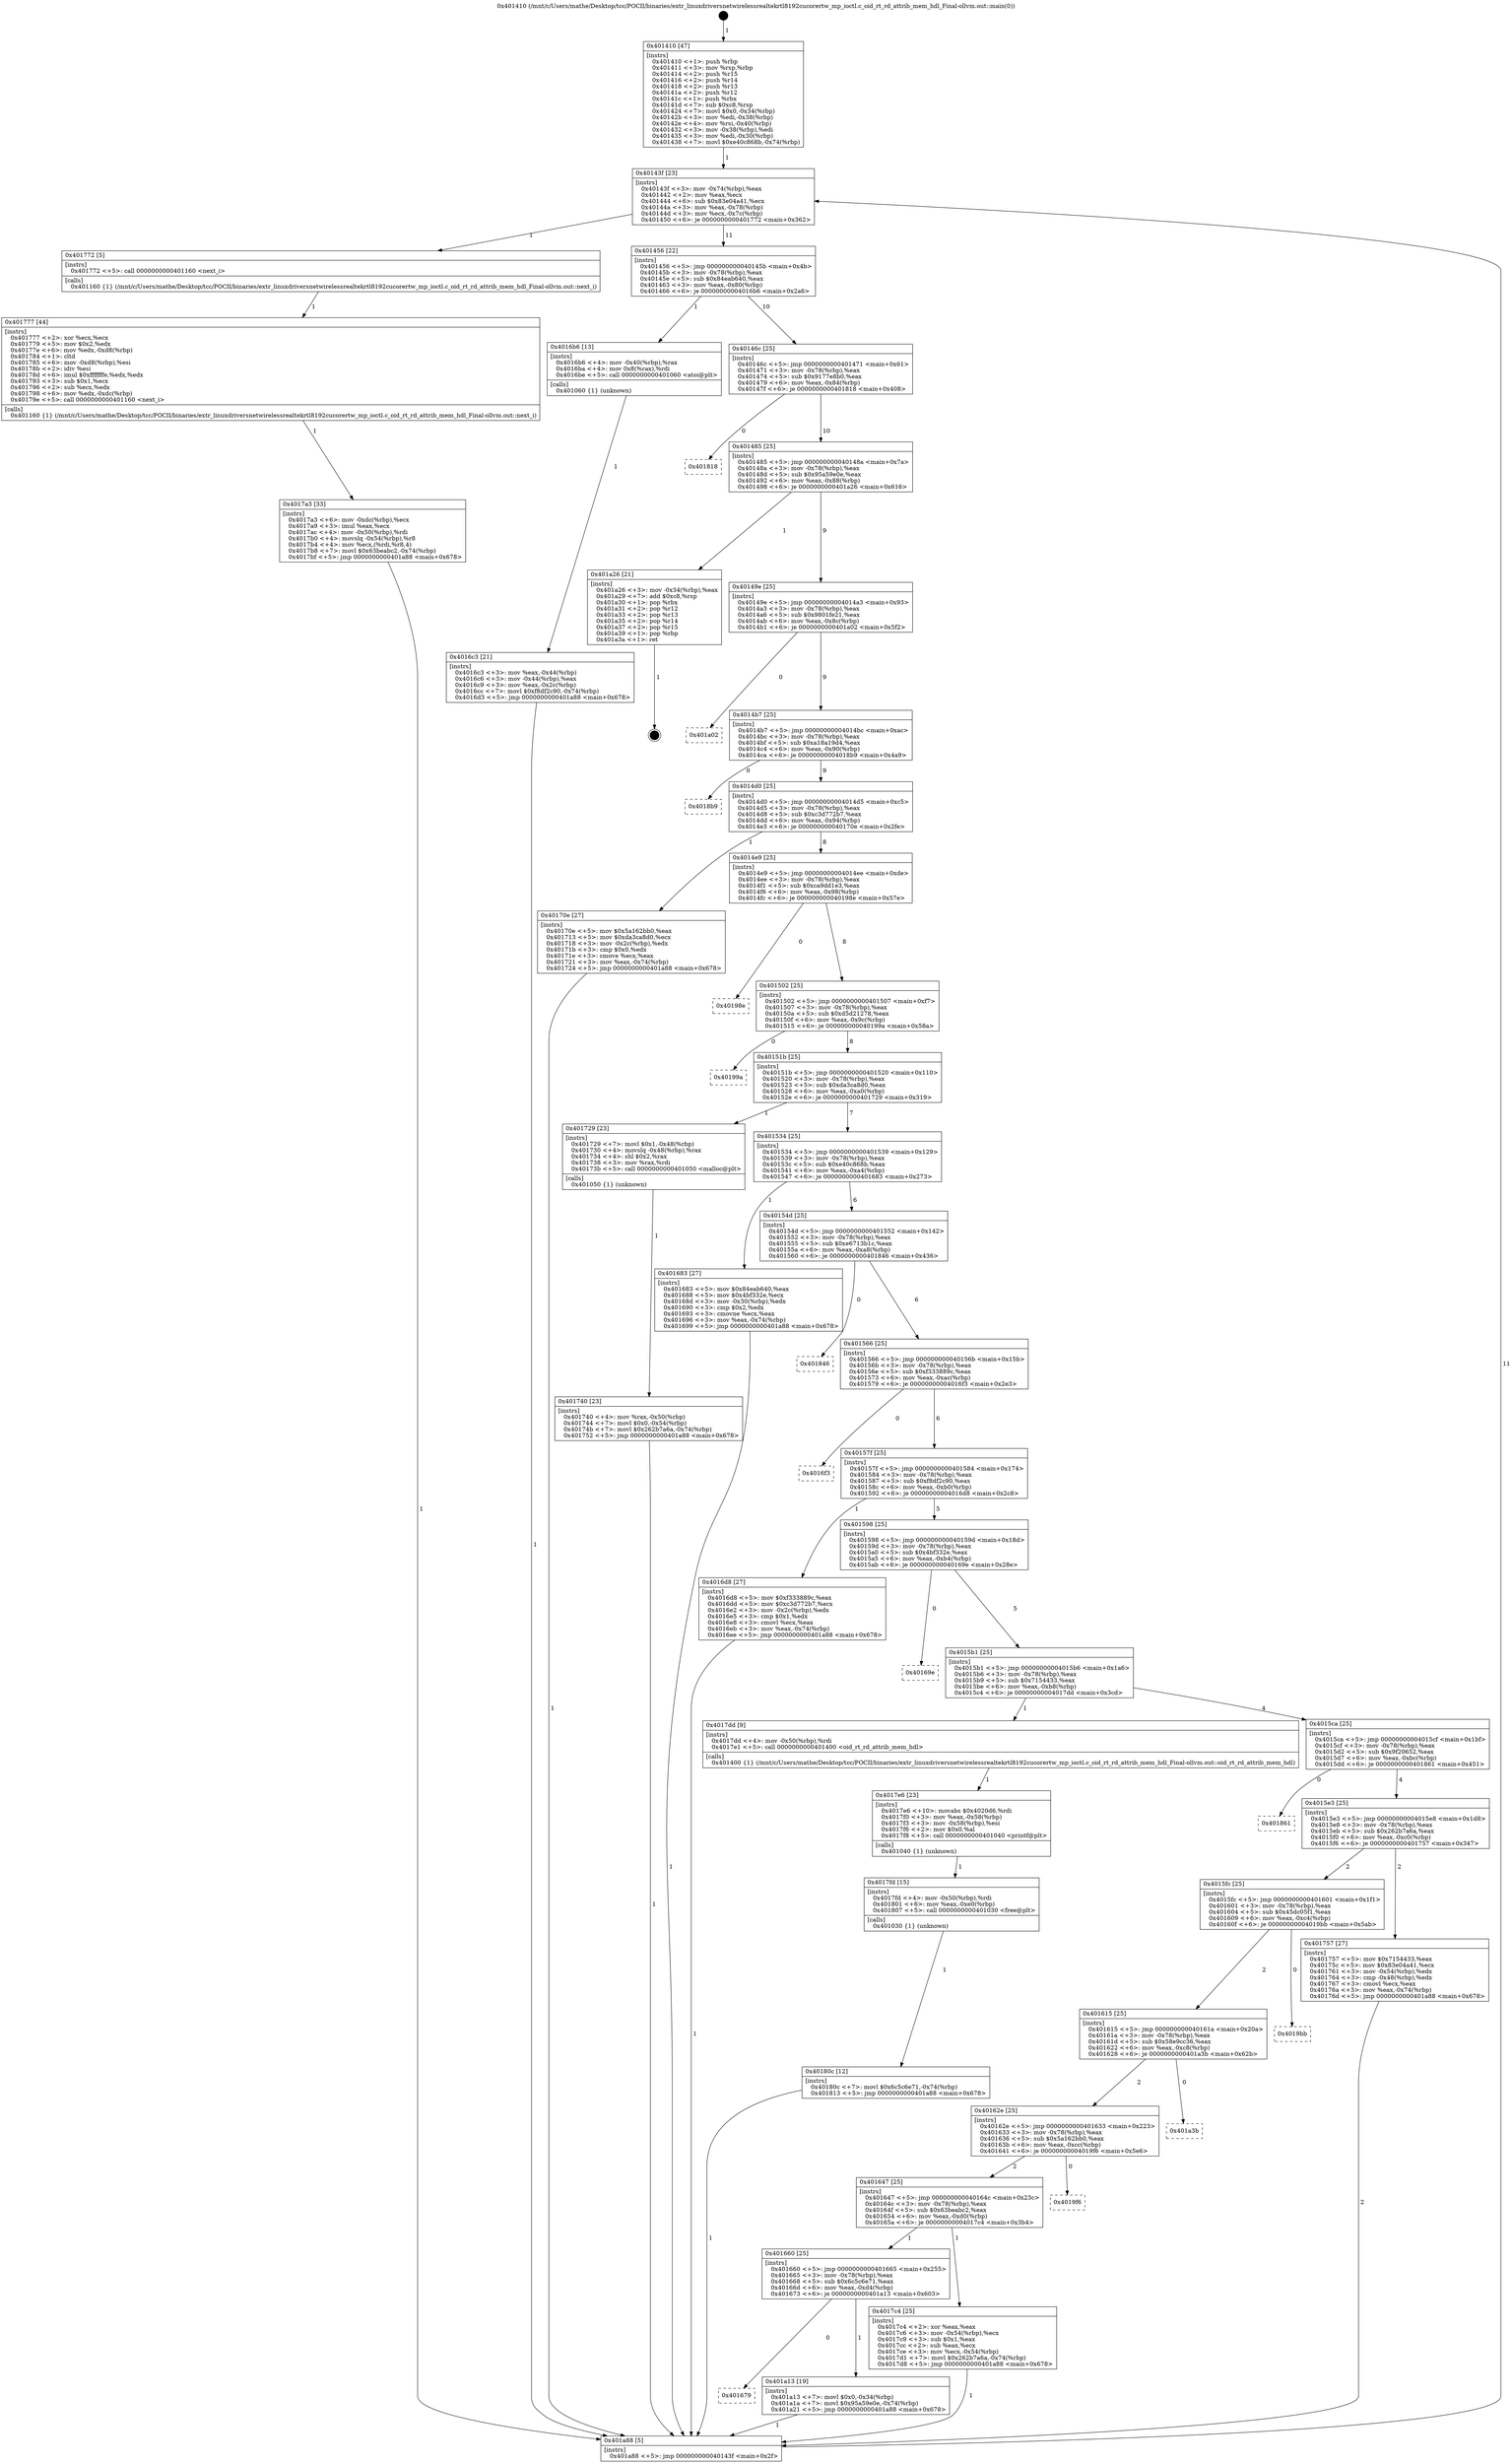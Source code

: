 digraph "0x401410" {
  label = "0x401410 (/mnt/c/Users/mathe/Desktop/tcc/POCII/binaries/extr_linuxdriversnetwirelessrealtekrtl8192cucorertw_mp_ioctl.c_oid_rt_rd_attrib_mem_hdl_Final-ollvm.out::main(0))"
  labelloc = "t"
  node[shape=record]

  Entry [label="",width=0.3,height=0.3,shape=circle,fillcolor=black,style=filled]
  "0x40143f" [label="{
     0x40143f [23]\l
     | [instrs]\l
     &nbsp;&nbsp;0x40143f \<+3\>: mov -0x74(%rbp),%eax\l
     &nbsp;&nbsp;0x401442 \<+2\>: mov %eax,%ecx\l
     &nbsp;&nbsp;0x401444 \<+6\>: sub $0x83e04a41,%ecx\l
     &nbsp;&nbsp;0x40144a \<+3\>: mov %eax,-0x78(%rbp)\l
     &nbsp;&nbsp;0x40144d \<+3\>: mov %ecx,-0x7c(%rbp)\l
     &nbsp;&nbsp;0x401450 \<+6\>: je 0000000000401772 \<main+0x362\>\l
  }"]
  "0x401772" [label="{
     0x401772 [5]\l
     | [instrs]\l
     &nbsp;&nbsp;0x401772 \<+5\>: call 0000000000401160 \<next_i\>\l
     | [calls]\l
     &nbsp;&nbsp;0x401160 \{1\} (/mnt/c/Users/mathe/Desktop/tcc/POCII/binaries/extr_linuxdriversnetwirelessrealtekrtl8192cucorertw_mp_ioctl.c_oid_rt_rd_attrib_mem_hdl_Final-ollvm.out::next_i)\l
  }"]
  "0x401456" [label="{
     0x401456 [22]\l
     | [instrs]\l
     &nbsp;&nbsp;0x401456 \<+5\>: jmp 000000000040145b \<main+0x4b\>\l
     &nbsp;&nbsp;0x40145b \<+3\>: mov -0x78(%rbp),%eax\l
     &nbsp;&nbsp;0x40145e \<+5\>: sub $0x84eab640,%eax\l
     &nbsp;&nbsp;0x401463 \<+3\>: mov %eax,-0x80(%rbp)\l
     &nbsp;&nbsp;0x401466 \<+6\>: je 00000000004016b6 \<main+0x2a6\>\l
  }"]
  Exit [label="",width=0.3,height=0.3,shape=circle,fillcolor=black,style=filled,peripheries=2]
  "0x4016b6" [label="{
     0x4016b6 [13]\l
     | [instrs]\l
     &nbsp;&nbsp;0x4016b6 \<+4\>: mov -0x40(%rbp),%rax\l
     &nbsp;&nbsp;0x4016ba \<+4\>: mov 0x8(%rax),%rdi\l
     &nbsp;&nbsp;0x4016be \<+5\>: call 0000000000401060 \<atoi@plt\>\l
     | [calls]\l
     &nbsp;&nbsp;0x401060 \{1\} (unknown)\l
  }"]
  "0x40146c" [label="{
     0x40146c [25]\l
     | [instrs]\l
     &nbsp;&nbsp;0x40146c \<+5\>: jmp 0000000000401471 \<main+0x61\>\l
     &nbsp;&nbsp;0x401471 \<+3\>: mov -0x78(%rbp),%eax\l
     &nbsp;&nbsp;0x401474 \<+5\>: sub $0x9177e8b0,%eax\l
     &nbsp;&nbsp;0x401479 \<+6\>: mov %eax,-0x84(%rbp)\l
     &nbsp;&nbsp;0x40147f \<+6\>: je 0000000000401818 \<main+0x408\>\l
  }"]
  "0x401679" [label="{
     0x401679\l
  }", style=dashed]
  "0x401818" [label="{
     0x401818\l
  }", style=dashed]
  "0x401485" [label="{
     0x401485 [25]\l
     | [instrs]\l
     &nbsp;&nbsp;0x401485 \<+5\>: jmp 000000000040148a \<main+0x7a\>\l
     &nbsp;&nbsp;0x40148a \<+3\>: mov -0x78(%rbp),%eax\l
     &nbsp;&nbsp;0x40148d \<+5\>: sub $0x95a59e0e,%eax\l
     &nbsp;&nbsp;0x401492 \<+6\>: mov %eax,-0x88(%rbp)\l
     &nbsp;&nbsp;0x401498 \<+6\>: je 0000000000401a26 \<main+0x616\>\l
  }"]
  "0x401a13" [label="{
     0x401a13 [19]\l
     | [instrs]\l
     &nbsp;&nbsp;0x401a13 \<+7\>: movl $0x0,-0x34(%rbp)\l
     &nbsp;&nbsp;0x401a1a \<+7\>: movl $0x95a59e0e,-0x74(%rbp)\l
     &nbsp;&nbsp;0x401a21 \<+5\>: jmp 0000000000401a88 \<main+0x678\>\l
  }"]
  "0x401a26" [label="{
     0x401a26 [21]\l
     | [instrs]\l
     &nbsp;&nbsp;0x401a26 \<+3\>: mov -0x34(%rbp),%eax\l
     &nbsp;&nbsp;0x401a29 \<+7\>: add $0xc8,%rsp\l
     &nbsp;&nbsp;0x401a30 \<+1\>: pop %rbx\l
     &nbsp;&nbsp;0x401a31 \<+2\>: pop %r12\l
     &nbsp;&nbsp;0x401a33 \<+2\>: pop %r13\l
     &nbsp;&nbsp;0x401a35 \<+2\>: pop %r14\l
     &nbsp;&nbsp;0x401a37 \<+2\>: pop %r15\l
     &nbsp;&nbsp;0x401a39 \<+1\>: pop %rbp\l
     &nbsp;&nbsp;0x401a3a \<+1\>: ret\l
  }"]
  "0x40149e" [label="{
     0x40149e [25]\l
     | [instrs]\l
     &nbsp;&nbsp;0x40149e \<+5\>: jmp 00000000004014a3 \<main+0x93\>\l
     &nbsp;&nbsp;0x4014a3 \<+3\>: mov -0x78(%rbp),%eax\l
     &nbsp;&nbsp;0x4014a6 \<+5\>: sub $0x9801fe21,%eax\l
     &nbsp;&nbsp;0x4014ab \<+6\>: mov %eax,-0x8c(%rbp)\l
     &nbsp;&nbsp;0x4014b1 \<+6\>: je 0000000000401a02 \<main+0x5f2\>\l
  }"]
  "0x40180c" [label="{
     0x40180c [12]\l
     | [instrs]\l
     &nbsp;&nbsp;0x40180c \<+7\>: movl $0x6c5c6e71,-0x74(%rbp)\l
     &nbsp;&nbsp;0x401813 \<+5\>: jmp 0000000000401a88 \<main+0x678\>\l
  }"]
  "0x401a02" [label="{
     0x401a02\l
  }", style=dashed]
  "0x4014b7" [label="{
     0x4014b7 [25]\l
     | [instrs]\l
     &nbsp;&nbsp;0x4014b7 \<+5\>: jmp 00000000004014bc \<main+0xac\>\l
     &nbsp;&nbsp;0x4014bc \<+3\>: mov -0x78(%rbp),%eax\l
     &nbsp;&nbsp;0x4014bf \<+5\>: sub $0xa18a19d4,%eax\l
     &nbsp;&nbsp;0x4014c4 \<+6\>: mov %eax,-0x90(%rbp)\l
     &nbsp;&nbsp;0x4014ca \<+6\>: je 00000000004018b9 \<main+0x4a9\>\l
  }"]
  "0x4017fd" [label="{
     0x4017fd [15]\l
     | [instrs]\l
     &nbsp;&nbsp;0x4017fd \<+4\>: mov -0x50(%rbp),%rdi\l
     &nbsp;&nbsp;0x401801 \<+6\>: mov %eax,-0xe0(%rbp)\l
     &nbsp;&nbsp;0x401807 \<+5\>: call 0000000000401030 \<free@plt\>\l
     | [calls]\l
     &nbsp;&nbsp;0x401030 \{1\} (unknown)\l
  }"]
  "0x4018b9" [label="{
     0x4018b9\l
  }", style=dashed]
  "0x4014d0" [label="{
     0x4014d0 [25]\l
     | [instrs]\l
     &nbsp;&nbsp;0x4014d0 \<+5\>: jmp 00000000004014d5 \<main+0xc5\>\l
     &nbsp;&nbsp;0x4014d5 \<+3\>: mov -0x78(%rbp),%eax\l
     &nbsp;&nbsp;0x4014d8 \<+5\>: sub $0xc3d772b7,%eax\l
     &nbsp;&nbsp;0x4014dd \<+6\>: mov %eax,-0x94(%rbp)\l
     &nbsp;&nbsp;0x4014e3 \<+6\>: je 000000000040170e \<main+0x2fe\>\l
  }"]
  "0x4017e6" [label="{
     0x4017e6 [23]\l
     | [instrs]\l
     &nbsp;&nbsp;0x4017e6 \<+10\>: movabs $0x4020d6,%rdi\l
     &nbsp;&nbsp;0x4017f0 \<+3\>: mov %eax,-0x58(%rbp)\l
     &nbsp;&nbsp;0x4017f3 \<+3\>: mov -0x58(%rbp),%esi\l
     &nbsp;&nbsp;0x4017f6 \<+2\>: mov $0x0,%al\l
     &nbsp;&nbsp;0x4017f8 \<+5\>: call 0000000000401040 \<printf@plt\>\l
     | [calls]\l
     &nbsp;&nbsp;0x401040 \{1\} (unknown)\l
  }"]
  "0x40170e" [label="{
     0x40170e [27]\l
     | [instrs]\l
     &nbsp;&nbsp;0x40170e \<+5\>: mov $0x5a162bb0,%eax\l
     &nbsp;&nbsp;0x401713 \<+5\>: mov $0xda3ca8d0,%ecx\l
     &nbsp;&nbsp;0x401718 \<+3\>: mov -0x2c(%rbp),%edx\l
     &nbsp;&nbsp;0x40171b \<+3\>: cmp $0x0,%edx\l
     &nbsp;&nbsp;0x40171e \<+3\>: cmove %ecx,%eax\l
     &nbsp;&nbsp;0x401721 \<+3\>: mov %eax,-0x74(%rbp)\l
     &nbsp;&nbsp;0x401724 \<+5\>: jmp 0000000000401a88 \<main+0x678\>\l
  }"]
  "0x4014e9" [label="{
     0x4014e9 [25]\l
     | [instrs]\l
     &nbsp;&nbsp;0x4014e9 \<+5\>: jmp 00000000004014ee \<main+0xde\>\l
     &nbsp;&nbsp;0x4014ee \<+3\>: mov -0x78(%rbp),%eax\l
     &nbsp;&nbsp;0x4014f1 \<+5\>: sub $0xca9dd1e3,%eax\l
     &nbsp;&nbsp;0x4014f6 \<+6\>: mov %eax,-0x98(%rbp)\l
     &nbsp;&nbsp;0x4014fc \<+6\>: je 000000000040198e \<main+0x57e\>\l
  }"]
  "0x401660" [label="{
     0x401660 [25]\l
     | [instrs]\l
     &nbsp;&nbsp;0x401660 \<+5\>: jmp 0000000000401665 \<main+0x255\>\l
     &nbsp;&nbsp;0x401665 \<+3\>: mov -0x78(%rbp),%eax\l
     &nbsp;&nbsp;0x401668 \<+5\>: sub $0x6c5c6e71,%eax\l
     &nbsp;&nbsp;0x40166d \<+6\>: mov %eax,-0xd4(%rbp)\l
     &nbsp;&nbsp;0x401673 \<+6\>: je 0000000000401a13 \<main+0x603\>\l
  }"]
  "0x40198e" [label="{
     0x40198e\l
  }", style=dashed]
  "0x401502" [label="{
     0x401502 [25]\l
     | [instrs]\l
     &nbsp;&nbsp;0x401502 \<+5\>: jmp 0000000000401507 \<main+0xf7\>\l
     &nbsp;&nbsp;0x401507 \<+3\>: mov -0x78(%rbp),%eax\l
     &nbsp;&nbsp;0x40150a \<+5\>: sub $0xd5d21278,%eax\l
     &nbsp;&nbsp;0x40150f \<+6\>: mov %eax,-0x9c(%rbp)\l
     &nbsp;&nbsp;0x401515 \<+6\>: je 000000000040199a \<main+0x58a\>\l
  }"]
  "0x4017c4" [label="{
     0x4017c4 [25]\l
     | [instrs]\l
     &nbsp;&nbsp;0x4017c4 \<+2\>: xor %eax,%eax\l
     &nbsp;&nbsp;0x4017c6 \<+3\>: mov -0x54(%rbp),%ecx\l
     &nbsp;&nbsp;0x4017c9 \<+3\>: sub $0x1,%eax\l
     &nbsp;&nbsp;0x4017cc \<+2\>: sub %eax,%ecx\l
     &nbsp;&nbsp;0x4017ce \<+3\>: mov %ecx,-0x54(%rbp)\l
     &nbsp;&nbsp;0x4017d1 \<+7\>: movl $0x262b7a6a,-0x74(%rbp)\l
     &nbsp;&nbsp;0x4017d8 \<+5\>: jmp 0000000000401a88 \<main+0x678\>\l
  }"]
  "0x40199a" [label="{
     0x40199a\l
  }", style=dashed]
  "0x40151b" [label="{
     0x40151b [25]\l
     | [instrs]\l
     &nbsp;&nbsp;0x40151b \<+5\>: jmp 0000000000401520 \<main+0x110\>\l
     &nbsp;&nbsp;0x401520 \<+3\>: mov -0x78(%rbp),%eax\l
     &nbsp;&nbsp;0x401523 \<+5\>: sub $0xda3ca8d0,%eax\l
     &nbsp;&nbsp;0x401528 \<+6\>: mov %eax,-0xa0(%rbp)\l
     &nbsp;&nbsp;0x40152e \<+6\>: je 0000000000401729 \<main+0x319\>\l
  }"]
  "0x401647" [label="{
     0x401647 [25]\l
     | [instrs]\l
     &nbsp;&nbsp;0x401647 \<+5\>: jmp 000000000040164c \<main+0x23c\>\l
     &nbsp;&nbsp;0x40164c \<+3\>: mov -0x78(%rbp),%eax\l
     &nbsp;&nbsp;0x40164f \<+5\>: sub $0x63beabc2,%eax\l
     &nbsp;&nbsp;0x401654 \<+6\>: mov %eax,-0xd0(%rbp)\l
     &nbsp;&nbsp;0x40165a \<+6\>: je 00000000004017c4 \<main+0x3b4\>\l
  }"]
  "0x401729" [label="{
     0x401729 [23]\l
     | [instrs]\l
     &nbsp;&nbsp;0x401729 \<+7\>: movl $0x1,-0x48(%rbp)\l
     &nbsp;&nbsp;0x401730 \<+4\>: movslq -0x48(%rbp),%rax\l
     &nbsp;&nbsp;0x401734 \<+4\>: shl $0x2,%rax\l
     &nbsp;&nbsp;0x401738 \<+3\>: mov %rax,%rdi\l
     &nbsp;&nbsp;0x40173b \<+5\>: call 0000000000401050 \<malloc@plt\>\l
     | [calls]\l
     &nbsp;&nbsp;0x401050 \{1\} (unknown)\l
  }"]
  "0x401534" [label="{
     0x401534 [25]\l
     | [instrs]\l
     &nbsp;&nbsp;0x401534 \<+5\>: jmp 0000000000401539 \<main+0x129\>\l
     &nbsp;&nbsp;0x401539 \<+3\>: mov -0x78(%rbp),%eax\l
     &nbsp;&nbsp;0x40153c \<+5\>: sub $0xe40c868b,%eax\l
     &nbsp;&nbsp;0x401541 \<+6\>: mov %eax,-0xa4(%rbp)\l
     &nbsp;&nbsp;0x401547 \<+6\>: je 0000000000401683 \<main+0x273\>\l
  }"]
  "0x4019f6" [label="{
     0x4019f6\l
  }", style=dashed]
  "0x401683" [label="{
     0x401683 [27]\l
     | [instrs]\l
     &nbsp;&nbsp;0x401683 \<+5\>: mov $0x84eab640,%eax\l
     &nbsp;&nbsp;0x401688 \<+5\>: mov $0x4bf332e,%ecx\l
     &nbsp;&nbsp;0x40168d \<+3\>: mov -0x30(%rbp),%edx\l
     &nbsp;&nbsp;0x401690 \<+3\>: cmp $0x2,%edx\l
     &nbsp;&nbsp;0x401693 \<+3\>: cmovne %ecx,%eax\l
     &nbsp;&nbsp;0x401696 \<+3\>: mov %eax,-0x74(%rbp)\l
     &nbsp;&nbsp;0x401699 \<+5\>: jmp 0000000000401a88 \<main+0x678\>\l
  }"]
  "0x40154d" [label="{
     0x40154d [25]\l
     | [instrs]\l
     &nbsp;&nbsp;0x40154d \<+5\>: jmp 0000000000401552 \<main+0x142\>\l
     &nbsp;&nbsp;0x401552 \<+3\>: mov -0x78(%rbp),%eax\l
     &nbsp;&nbsp;0x401555 \<+5\>: sub $0xe6713b1c,%eax\l
     &nbsp;&nbsp;0x40155a \<+6\>: mov %eax,-0xa8(%rbp)\l
     &nbsp;&nbsp;0x401560 \<+6\>: je 0000000000401846 \<main+0x436\>\l
  }"]
  "0x401a88" [label="{
     0x401a88 [5]\l
     | [instrs]\l
     &nbsp;&nbsp;0x401a88 \<+5\>: jmp 000000000040143f \<main+0x2f\>\l
  }"]
  "0x401410" [label="{
     0x401410 [47]\l
     | [instrs]\l
     &nbsp;&nbsp;0x401410 \<+1\>: push %rbp\l
     &nbsp;&nbsp;0x401411 \<+3\>: mov %rsp,%rbp\l
     &nbsp;&nbsp;0x401414 \<+2\>: push %r15\l
     &nbsp;&nbsp;0x401416 \<+2\>: push %r14\l
     &nbsp;&nbsp;0x401418 \<+2\>: push %r13\l
     &nbsp;&nbsp;0x40141a \<+2\>: push %r12\l
     &nbsp;&nbsp;0x40141c \<+1\>: push %rbx\l
     &nbsp;&nbsp;0x40141d \<+7\>: sub $0xc8,%rsp\l
     &nbsp;&nbsp;0x401424 \<+7\>: movl $0x0,-0x34(%rbp)\l
     &nbsp;&nbsp;0x40142b \<+3\>: mov %edi,-0x38(%rbp)\l
     &nbsp;&nbsp;0x40142e \<+4\>: mov %rsi,-0x40(%rbp)\l
     &nbsp;&nbsp;0x401432 \<+3\>: mov -0x38(%rbp),%edi\l
     &nbsp;&nbsp;0x401435 \<+3\>: mov %edi,-0x30(%rbp)\l
     &nbsp;&nbsp;0x401438 \<+7\>: movl $0xe40c868b,-0x74(%rbp)\l
  }"]
  "0x4016c3" [label="{
     0x4016c3 [21]\l
     | [instrs]\l
     &nbsp;&nbsp;0x4016c3 \<+3\>: mov %eax,-0x44(%rbp)\l
     &nbsp;&nbsp;0x4016c6 \<+3\>: mov -0x44(%rbp),%eax\l
     &nbsp;&nbsp;0x4016c9 \<+3\>: mov %eax,-0x2c(%rbp)\l
     &nbsp;&nbsp;0x4016cc \<+7\>: movl $0xf8df2c90,-0x74(%rbp)\l
     &nbsp;&nbsp;0x4016d3 \<+5\>: jmp 0000000000401a88 \<main+0x678\>\l
  }"]
  "0x40162e" [label="{
     0x40162e [25]\l
     | [instrs]\l
     &nbsp;&nbsp;0x40162e \<+5\>: jmp 0000000000401633 \<main+0x223\>\l
     &nbsp;&nbsp;0x401633 \<+3\>: mov -0x78(%rbp),%eax\l
     &nbsp;&nbsp;0x401636 \<+5\>: sub $0x5a162bb0,%eax\l
     &nbsp;&nbsp;0x40163b \<+6\>: mov %eax,-0xcc(%rbp)\l
     &nbsp;&nbsp;0x401641 \<+6\>: je 00000000004019f6 \<main+0x5e6\>\l
  }"]
  "0x401846" [label="{
     0x401846\l
  }", style=dashed]
  "0x401566" [label="{
     0x401566 [25]\l
     | [instrs]\l
     &nbsp;&nbsp;0x401566 \<+5\>: jmp 000000000040156b \<main+0x15b\>\l
     &nbsp;&nbsp;0x40156b \<+3\>: mov -0x78(%rbp),%eax\l
     &nbsp;&nbsp;0x40156e \<+5\>: sub $0xf333889c,%eax\l
     &nbsp;&nbsp;0x401573 \<+6\>: mov %eax,-0xac(%rbp)\l
     &nbsp;&nbsp;0x401579 \<+6\>: je 00000000004016f3 \<main+0x2e3\>\l
  }"]
  "0x401a3b" [label="{
     0x401a3b\l
  }", style=dashed]
  "0x4016f3" [label="{
     0x4016f3\l
  }", style=dashed]
  "0x40157f" [label="{
     0x40157f [25]\l
     | [instrs]\l
     &nbsp;&nbsp;0x40157f \<+5\>: jmp 0000000000401584 \<main+0x174\>\l
     &nbsp;&nbsp;0x401584 \<+3\>: mov -0x78(%rbp),%eax\l
     &nbsp;&nbsp;0x401587 \<+5\>: sub $0xf8df2c90,%eax\l
     &nbsp;&nbsp;0x40158c \<+6\>: mov %eax,-0xb0(%rbp)\l
     &nbsp;&nbsp;0x401592 \<+6\>: je 00000000004016d8 \<main+0x2c8\>\l
  }"]
  "0x401615" [label="{
     0x401615 [25]\l
     | [instrs]\l
     &nbsp;&nbsp;0x401615 \<+5\>: jmp 000000000040161a \<main+0x20a\>\l
     &nbsp;&nbsp;0x40161a \<+3\>: mov -0x78(%rbp),%eax\l
     &nbsp;&nbsp;0x40161d \<+5\>: sub $0x58e9cc36,%eax\l
     &nbsp;&nbsp;0x401622 \<+6\>: mov %eax,-0xc8(%rbp)\l
     &nbsp;&nbsp;0x401628 \<+6\>: je 0000000000401a3b \<main+0x62b\>\l
  }"]
  "0x4016d8" [label="{
     0x4016d8 [27]\l
     | [instrs]\l
     &nbsp;&nbsp;0x4016d8 \<+5\>: mov $0xf333889c,%eax\l
     &nbsp;&nbsp;0x4016dd \<+5\>: mov $0xc3d772b7,%ecx\l
     &nbsp;&nbsp;0x4016e2 \<+3\>: mov -0x2c(%rbp),%edx\l
     &nbsp;&nbsp;0x4016e5 \<+3\>: cmp $0x1,%edx\l
     &nbsp;&nbsp;0x4016e8 \<+3\>: cmovl %ecx,%eax\l
     &nbsp;&nbsp;0x4016eb \<+3\>: mov %eax,-0x74(%rbp)\l
     &nbsp;&nbsp;0x4016ee \<+5\>: jmp 0000000000401a88 \<main+0x678\>\l
  }"]
  "0x401598" [label="{
     0x401598 [25]\l
     | [instrs]\l
     &nbsp;&nbsp;0x401598 \<+5\>: jmp 000000000040159d \<main+0x18d\>\l
     &nbsp;&nbsp;0x40159d \<+3\>: mov -0x78(%rbp),%eax\l
     &nbsp;&nbsp;0x4015a0 \<+5\>: sub $0x4bf332e,%eax\l
     &nbsp;&nbsp;0x4015a5 \<+6\>: mov %eax,-0xb4(%rbp)\l
     &nbsp;&nbsp;0x4015ab \<+6\>: je 000000000040169e \<main+0x28e\>\l
  }"]
  "0x401740" [label="{
     0x401740 [23]\l
     | [instrs]\l
     &nbsp;&nbsp;0x401740 \<+4\>: mov %rax,-0x50(%rbp)\l
     &nbsp;&nbsp;0x401744 \<+7\>: movl $0x0,-0x54(%rbp)\l
     &nbsp;&nbsp;0x40174b \<+7\>: movl $0x262b7a6a,-0x74(%rbp)\l
     &nbsp;&nbsp;0x401752 \<+5\>: jmp 0000000000401a88 \<main+0x678\>\l
  }"]
  "0x4019bb" [label="{
     0x4019bb\l
  }", style=dashed]
  "0x40169e" [label="{
     0x40169e\l
  }", style=dashed]
  "0x4015b1" [label="{
     0x4015b1 [25]\l
     | [instrs]\l
     &nbsp;&nbsp;0x4015b1 \<+5\>: jmp 00000000004015b6 \<main+0x1a6\>\l
     &nbsp;&nbsp;0x4015b6 \<+3\>: mov -0x78(%rbp),%eax\l
     &nbsp;&nbsp;0x4015b9 \<+5\>: sub $0x7154433,%eax\l
     &nbsp;&nbsp;0x4015be \<+6\>: mov %eax,-0xb8(%rbp)\l
     &nbsp;&nbsp;0x4015c4 \<+6\>: je 00000000004017dd \<main+0x3cd\>\l
  }"]
  "0x4017a3" [label="{
     0x4017a3 [33]\l
     | [instrs]\l
     &nbsp;&nbsp;0x4017a3 \<+6\>: mov -0xdc(%rbp),%ecx\l
     &nbsp;&nbsp;0x4017a9 \<+3\>: imul %eax,%ecx\l
     &nbsp;&nbsp;0x4017ac \<+4\>: mov -0x50(%rbp),%rdi\l
     &nbsp;&nbsp;0x4017b0 \<+4\>: movslq -0x54(%rbp),%r8\l
     &nbsp;&nbsp;0x4017b4 \<+4\>: mov %ecx,(%rdi,%r8,4)\l
     &nbsp;&nbsp;0x4017b8 \<+7\>: movl $0x63beabc2,-0x74(%rbp)\l
     &nbsp;&nbsp;0x4017bf \<+5\>: jmp 0000000000401a88 \<main+0x678\>\l
  }"]
  "0x4017dd" [label="{
     0x4017dd [9]\l
     | [instrs]\l
     &nbsp;&nbsp;0x4017dd \<+4\>: mov -0x50(%rbp),%rdi\l
     &nbsp;&nbsp;0x4017e1 \<+5\>: call 0000000000401400 \<oid_rt_rd_attrib_mem_hdl\>\l
     | [calls]\l
     &nbsp;&nbsp;0x401400 \{1\} (/mnt/c/Users/mathe/Desktop/tcc/POCII/binaries/extr_linuxdriversnetwirelessrealtekrtl8192cucorertw_mp_ioctl.c_oid_rt_rd_attrib_mem_hdl_Final-ollvm.out::oid_rt_rd_attrib_mem_hdl)\l
  }"]
  "0x4015ca" [label="{
     0x4015ca [25]\l
     | [instrs]\l
     &nbsp;&nbsp;0x4015ca \<+5\>: jmp 00000000004015cf \<main+0x1bf\>\l
     &nbsp;&nbsp;0x4015cf \<+3\>: mov -0x78(%rbp),%eax\l
     &nbsp;&nbsp;0x4015d2 \<+5\>: sub $0x9f20652,%eax\l
     &nbsp;&nbsp;0x4015d7 \<+6\>: mov %eax,-0xbc(%rbp)\l
     &nbsp;&nbsp;0x4015dd \<+6\>: je 0000000000401861 \<main+0x451\>\l
  }"]
  "0x401777" [label="{
     0x401777 [44]\l
     | [instrs]\l
     &nbsp;&nbsp;0x401777 \<+2\>: xor %ecx,%ecx\l
     &nbsp;&nbsp;0x401779 \<+5\>: mov $0x2,%edx\l
     &nbsp;&nbsp;0x40177e \<+6\>: mov %edx,-0xd8(%rbp)\l
     &nbsp;&nbsp;0x401784 \<+1\>: cltd\l
     &nbsp;&nbsp;0x401785 \<+6\>: mov -0xd8(%rbp),%esi\l
     &nbsp;&nbsp;0x40178b \<+2\>: idiv %esi\l
     &nbsp;&nbsp;0x40178d \<+6\>: imul $0xfffffffe,%edx,%edx\l
     &nbsp;&nbsp;0x401793 \<+3\>: sub $0x1,%ecx\l
     &nbsp;&nbsp;0x401796 \<+2\>: sub %ecx,%edx\l
     &nbsp;&nbsp;0x401798 \<+6\>: mov %edx,-0xdc(%rbp)\l
     &nbsp;&nbsp;0x40179e \<+5\>: call 0000000000401160 \<next_i\>\l
     | [calls]\l
     &nbsp;&nbsp;0x401160 \{1\} (/mnt/c/Users/mathe/Desktop/tcc/POCII/binaries/extr_linuxdriversnetwirelessrealtekrtl8192cucorertw_mp_ioctl.c_oid_rt_rd_attrib_mem_hdl_Final-ollvm.out::next_i)\l
  }"]
  "0x401861" [label="{
     0x401861\l
  }", style=dashed]
  "0x4015e3" [label="{
     0x4015e3 [25]\l
     | [instrs]\l
     &nbsp;&nbsp;0x4015e3 \<+5\>: jmp 00000000004015e8 \<main+0x1d8\>\l
     &nbsp;&nbsp;0x4015e8 \<+3\>: mov -0x78(%rbp),%eax\l
     &nbsp;&nbsp;0x4015eb \<+5\>: sub $0x262b7a6a,%eax\l
     &nbsp;&nbsp;0x4015f0 \<+6\>: mov %eax,-0xc0(%rbp)\l
     &nbsp;&nbsp;0x4015f6 \<+6\>: je 0000000000401757 \<main+0x347\>\l
  }"]
  "0x4015fc" [label="{
     0x4015fc [25]\l
     | [instrs]\l
     &nbsp;&nbsp;0x4015fc \<+5\>: jmp 0000000000401601 \<main+0x1f1\>\l
     &nbsp;&nbsp;0x401601 \<+3\>: mov -0x78(%rbp),%eax\l
     &nbsp;&nbsp;0x401604 \<+5\>: sub $0x45dc05f1,%eax\l
     &nbsp;&nbsp;0x401609 \<+6\>: mov %eax,-0xc4(%rbp)\l
     &nbsp;&nbsp;0x40160f \<+6\>: je 00000000004019bb \<main+0x5ab\>\l
  }"]
  "0x401757" [label="{
     0x401757 [27]\l
     | [instrs]\l
     &nbsp;&nbsp;0x401757 \<+5\>: mov $0x7154433,%eax\l
     &nbsp;&nbsp;0x40175c \<+5\>: mov $0x83e04a41,%ecx\l
     &nbsp;&nbsp;0x401761 \<+3\>: mov -0x54(%rbp),%edx\l
     &nbsp;&nbsp;0x401764 \<+3\>: cmp -0x48(%rbp),%edx\l
     &nbsp;&nbsp;0x401767 \<+3\>: cmovl %ecx,%eax\l
     &nbsp;&nbsp;0x40176a \<+3\>: mov %eax,-0x74(%rbp)\l
     &nbsp;&nbsp;0x40176d \<+5\>: jmp 0000000000401a88 \<main+0x678\>\l
  }"]
  Entry -> "0x401410" [label=" 1"]
  "0x40143f" -> "0x401772" [label=" 1"]
  "0x40143f" -> "0x401456" [label=" 11"]
  "0x401a26" -> Exit [label=" 1"]
  "0x401456" -> "0x4016b6" [label=" 1"]
  "0x401456" -> "0x40146c" [label=" 10"]
  "0x401a13" -> "0x401a88" [label=" 1"]
  "0x40146c" -> "0x401818" [label=" 0"]
  "0x40146c" -> "0x401485" [label=" 10"]
  "0x401660" -> "0x401679" [label=" 0"]
  "0x401485" -> "0x401a26" [label=" 1"]
  "0x401485" -> "0x40149e" [label=" 9"]
  "0x401660" -> "0x401a13" [label=" 1"]
  "0x40149e" -> "0x401a02" [label=" 0"]
  "0x40149e" -> "0x4014b7" [label=" 9"]
  "0x40180c" -> "0x401a88" [label=" 1"]
  "0x4014b7" -> "0x4018b9" [label=" 0"]
  "0x4014b7" -> "0x4014d0" [label=" 9"]
  "0x4017fd" -> "0x40180c" [label=" 1"]
  "0x4014d0" -> "0x40170e" [label=" 1"]
  "0x4014d0" -> "0x4014e9" [label=" 8"]
  "0x4017e6" -> "0x4017fd" [label=" 1"]
  "0x4014e9" -> "0x40198e" [label=" 0"]
  "0x4014e9" -> "0x401502" [label=" 8"]
  "0x4017dd" -> "0x4017e6" [label=" 1"]
  "0x401502" -> "0x40199a" [label=" 0"]
  "0x401502" -> "0x40151b" [label=" 8"]
  "0x4017c4" -> "0x401a88" [label=" 1"]
  "0x40151b" -> "0x401729" [label=" 1"]
  "0x40151b" -> "0x401534" [label=" 7"]
  "0x401647" -> "0x4017c4" [label=" 1"]
  "0x401534" -> "0x401683" [label=" 1"]
  "0x401534" -> "0x40154d" [label=" 6"]
  "0x401683" -> "0x401a88" [label=" 1"]
  "0x401410" -> "0x40143f" [label=" 1"]
  "0x401a88" -> "0x40143f" [label=" 11"]
  "0x4016b6" -> "0x4016c3" [label=" 1"]
  "0x4016c3" -> "0x401a88" [label=" 1"]
  "0x401647" -> "0x401660" [label=" 1"]
  "0x40154d" -> "0x401846" [label=" 0"]
  "0x40154d" -> "0x401566" [label=" 6"]
  "0x40162e" -> "0x4019f6" [label=" 0"]
  "0x401566" -> "0x4016f3" [label=" 0"]
  "0x401566" -> "0x40157f" [label=" 6"]
  "0x40162e" -> "0x401647" [label=" 2"]
  "0x40157f" -> "0x4016d8" [label=" 1"]
  "0x40157f" -> "0x401598" [label=" 5"]
  "0x4016d8" -> "0x401a88" [label=" 1"]
  "0x40170e" -> "0x401a88" [label=" 1"]
  "0x401729" -> "0x401740" [label=" 1"]
  "0x401740" -> "0x401a88" [label=" 1"]
  "0x401615" -> "0x401a3b" [label=" 0"]
  "0x401598" -> "0x40169e" [label=" 0"]
  "0x401598" -> "0x4015b1" [label=" 5"]
  "0x401615" -> "0x40162e" [label=" 2"]
  "0x4015b1" -> "0x4017dd" [label=" 1"]
  "0x4015b1" -> "0x4015ca" [label=" 4"]
  "0x4015fc" -> "0x4019bb" [label=" 0"]
  "0x4015ca" -> "0x401861" [label=" 0"]
  "0x4015ca" -> "0x4015e3" [label=" 4"]
  "0x4015fc" -> "0x401615" [label=" 2"]
  "0x4015e3" -> "0x401757" [label=" 2"]
  "0x4015e3" -> "0x4015fc" [label=" 2"]
  "0x401757" -> "0x401a88" [label=" 2"]
  "0x401772" -> "0x401777" [label=" 1"]
  "0x401777" -> "0x4017a3" [label=" 1"]
  "0x4017a3" -> "0x401a88" [label=" 1"]
}
